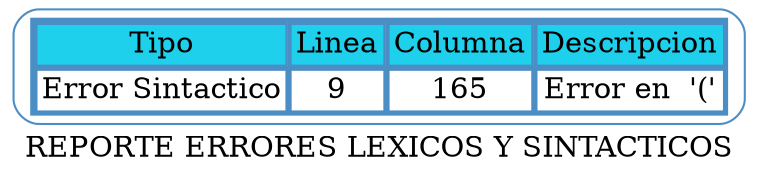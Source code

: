 Digraph  reporte{label="REPORTE ERRORES LEXICOS Y SINTACTICOS"
node [shape=record,style=rounded,color="#4b8dc5"];
arset [label=<
<TABLE border= "2"  cellspacing= "-1" color="#4b8dc5">
<TR>
<TD bgcolor="#1ED0EC">Tipo</TD>
<TD bgcolor="#1ED0EC">Linea</TD>
<TD bgcolor="#1ED0EC">Columna</TD>
<TD bgcolor="#1ED0EC">Descripcion</TD>
</TR>
<TR> <TD>Error Sintactico</TD><TD>9</TD> <TD>165</TD><TD>Error en  '('</TD></TR></TABLE>
>, ];}